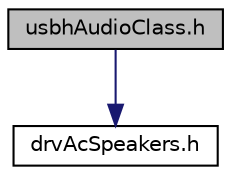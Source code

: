 digraph "usbhAudioClass.h"
{
 // LATEX_PDF_SIZE
  edge [fontname="Helvetica",fontsize="10",labelfontname="Helvetica",labelfontsize="10"];
  node [fontname="Helvetica",fontsize="10",shape=record];
  Node1 [label="usbhAudioClass.h",height=0.2,width=0.4,color="black", fillcolor="grey75", style="filled", fontcolor="black",tooltip=" "];
  Node1 -> Node2 [color="midnightblue",fontsize="10",style="solid",fontname="Helvetica"];
  Node2 [label="drvAcSpeakers.h",height=0.2,width=0.4,color="black", fillcolor="white", style="filled",URL="$d3/d75/drvAcSpeakers_8h.html",tooltip=" "];
}
